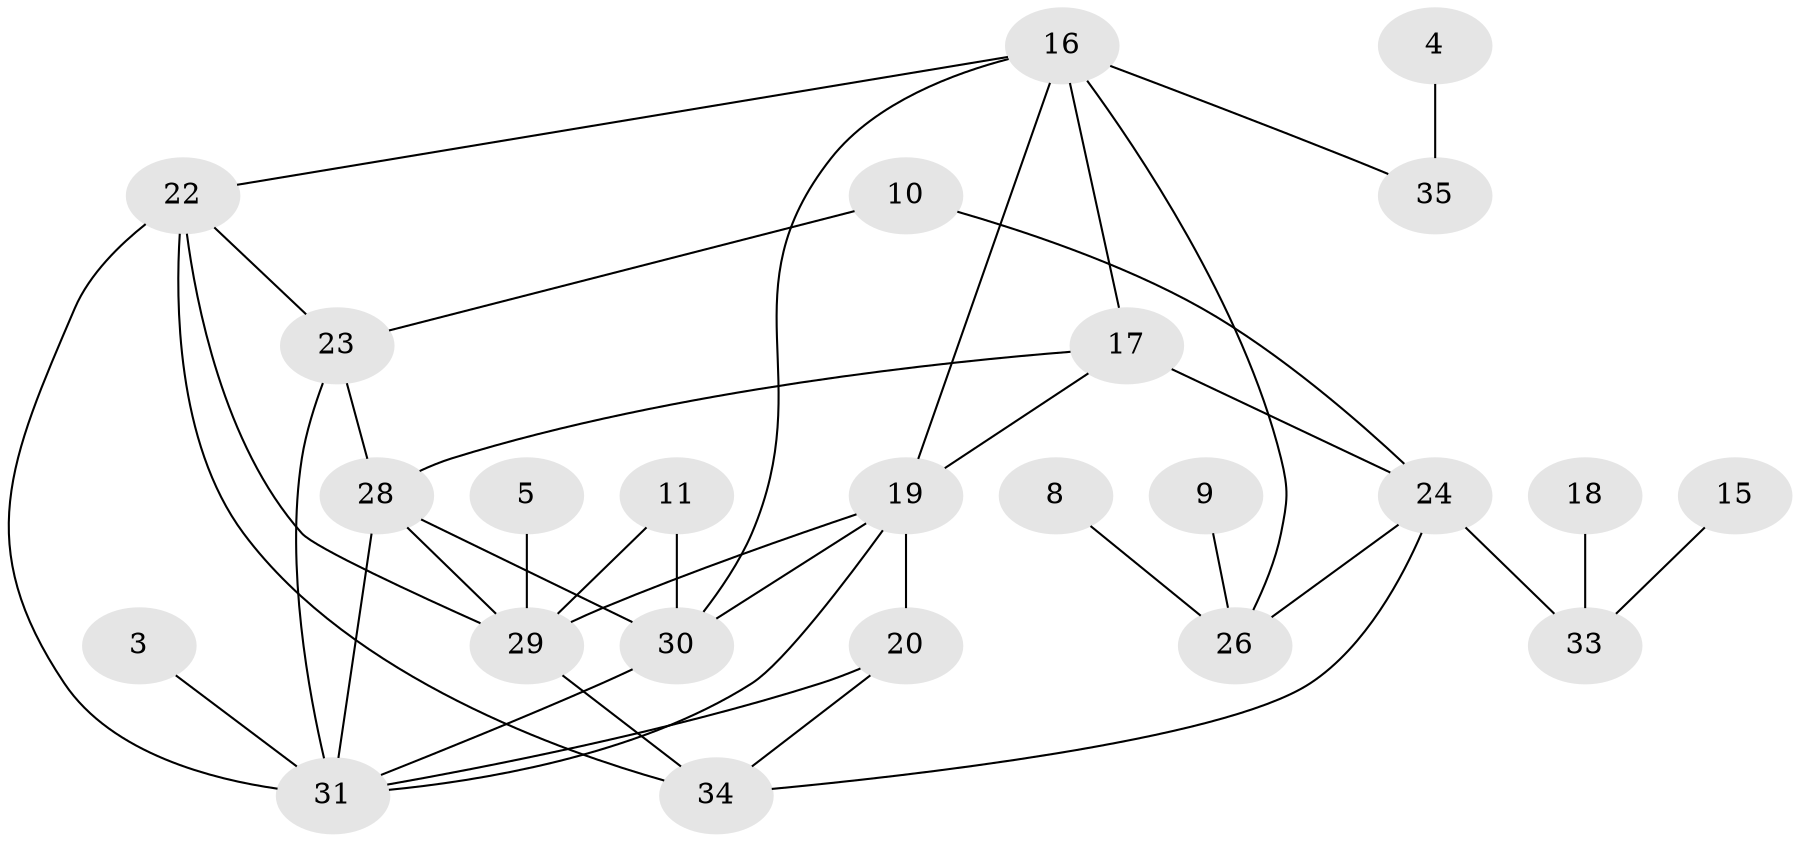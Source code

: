 // original degree distribution, {3: 0.2714285714285714, 2: 0.24285714285714285, 5: 0.02857142857142857, 0: 0.14285714285714285, 4: 0.11428571428571428, 1: 0.17142857142857143, 7: 0.014285714285714285, 6: 0.014285714285714285}
// Generated by graph-tools (version 1.1) at 2025/49/03/09/25 03:49:13]
// undirected, 24 vertices, 40 edges
graph export_dot {
graph [start="1"]
  node [color=gray90,style=filled];
  3;
  4;
  5;
  8;
  9;
  10;
  11;
  15;
  16;
  17;
  18;
  19;
  20;
  22;
  23;
  24;
  26;
  28;
  29;
  30;
  31;
  33;
  34;
  35;
  3 -- 31 [weight=1.0];
  4 -- 35 [weight=1.0];
  5 -- 29 [weight=1.0];
  8 -- 26 [weight=1.0];
  9 -- 26 [weight=1.0];
  10 -- 23 [weight=1.0];
  10 -- 24 [weight=1.0];
  11 -- 29 [weight=1.0];
  11 -- 30 [weight=1.0];
  15 -- 33 [weight=1.0];
  16 -- 17 [weight=1.0];
  16 -- 19 [weight=1.0];
  16 -- 22 [weight=1.0];
  16 -- 26 [weight=1.0];
  16 -- 30 [weight=1.0];
  16 -- 35 [weight=1.0];
  17 -- 19 [weight=1.0];
  17 -- 24 [weight=1.0];
  17 -- 28 [weight=1.0];
  18 -- 33 [weight=1.0];
  19 -- 20 [weight=1.0];
  19 -- 29 [weight=1.0];
  19 -- 30 [weight=1.0];
  19 -- 31 [weight=1.0];
  20 -- 31 [weight=1.0];
  20 -- 34 [weight=1.0];
  22 -- 23 [weight=1.0];
  22 -- 29 [weight=1.0];
  22 -- 31 [weight=1.0];
  22 -- 34 [weight=1.0];
  23 -- 28 [weight=1.0];
  23 -- 31 [weight=1.0];
  24 -- 26 [weight=1.0];
  24 -- 33 [weight=1.0];
  24 -- 34 [weight=1.0];
  28 -- 29 [weight=2.0];
  28 -- 30 [weight=1.0];
  28 -- 31 [weight=1.0];
  29 -- 34 [weight=1.0];
  30 -- 31 [weight=1.0];
}
